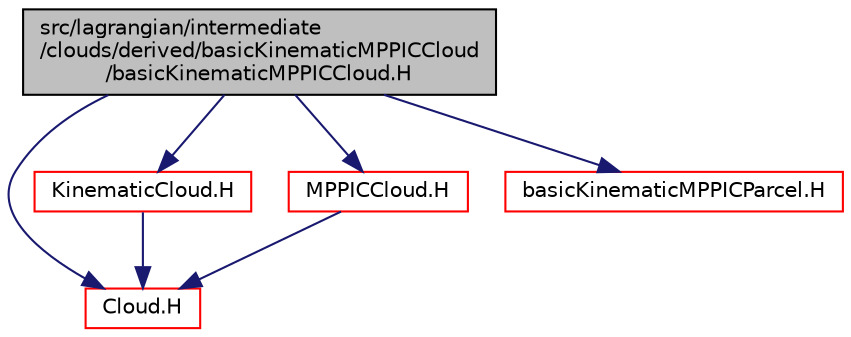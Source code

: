 digraph "src/lagrangian/intermediate/clouds/derived/basicKinematicMPPICCloud/basicKinematicMPPICCloud.H"
{
  bgcolor="transparent";
  edge [fontname="Helvetica",fontsize="10",labelfontname="Helvetica",labelfontsize="10"];
  node [fontname="Helvetica",fontsize="10",shape=record];
  Node1 [label="src/lagrangian/intermediate\l/clouds/derived/basicKinematicMPPICCloud\l/basicKinematicMPPICCloud.H",height=0.2,width=0.4,color="black", fillcolor="grey75", style="filled", fontcolor="black"];
  Node1 -> Node2 [color="midnightblue",fontsize="10",style="solid",fontname="Helvetica"];
  Node2 [label="Cloud.H",height=0.2,width=0.4,color="red",URL="$a06336.html"];
  Node1 -> Node3 [color="midnightblue",fontsize="10",style="solid",fontname="Helvetica"];
  Node3 [label="KinematicCloud.H",height=0.2,width=0.4,color="red",URL="$a06462.html"];
  Node3 -> Node2 [color="midnightblue",fontsize="10",style="solid",fontname="Helvetica"];
  Node1 -> Node4 [color="midnightblue",fontsize="10",style="solid",fontname="Helvetica"];
  Node4 [label="MPPICCloud.H",height=0.2,width=0.4,color="red",URL="$a06465.html"];
  Node4 -> Node2 [color="midnightblue",fontsize="10",style="solid",fontname="Helvetica"];
  Node1 -> Node5 [color="midnightblue",fontsize="10",style="solid",fontname="Helvetica"];
  Node5 [label="basicKinematicMPPICParcel.H",height=0.2,width=0.4,color="red",URL="$a06491.html"];
}
